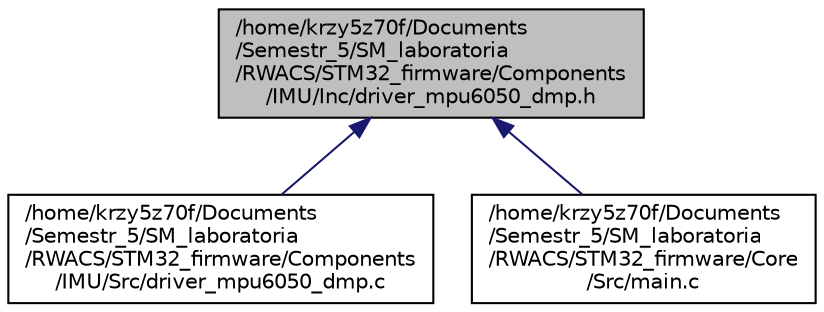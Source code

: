 digraph "/home/krzy5z70f/Documents/Semestr_5/SM_laboratoria/RWACS/STM32_firmware/Components/IMU/Inc/driver_mpu6050_dmp.h"
{
 // LATEX_PDF_SIZE
  edge [fontname="Helvetica",fontsize="10",labelfontname="Helvetica",labelfontsize="10"];
  node [fontname="Helvetica",fontsize="10",shape=record];
  Node1 [label="/home/krzy5z70f/Documents\l/Semestr_5/SM_laboratoria\l/RWACS/STM32_firmware/Components\l/IMU/Inc/driver_mpu6050_dmp.h",height=0.2,width=0.4,color="black", fillcolor="grey75", style="filled", fontcolor="black",tooltip="driver mpu6050 dmp header file"];
  Node1 -> Node2 [dir="back",color="midnightblue",fontsize="10",style="solid",fontname="Helvetica"];
  Node2 [label="/home/krzy5z70f/Documents\l/Semestr_5/SM_laboratoria\l/RWACS/STM32_firmware/Components\l/IMU/Src/driver_mpu6050_dmp.c",height=0.2,width=0.4,color="black", fillcolor="white", style="filled",URL="$driver__mpu6050__dmp_8c.html",tooltip="driver mpu6050 dmp source file"];
  Node1 -> Node3 [dir="back",color="midnightblue",fontsize="10",style="solid",fontname="Helvetica"];
  Node3 [label="/home/krzy5z70f/Documents\l/Semestr_5/SM_laboratoria\l/RWACS/STM32_firmware/Core\l/Src/main.c",height=0.2,width=0.4,color="black", fillcolor="white", style="filled",URL="$main_8c.html",tooltip=": Main program body"];
}
